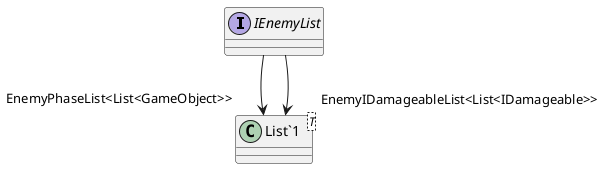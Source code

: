 @startuml
interface IEnemyList {
}
class "List`1"<T> {
}
IEnemyList --> "EnemyPhaseList<List<GameObject>>" "List`1"
IEnemyList --> "EnemyIDamageableList<List<IDamageable>>" "List`1"
@enduml
